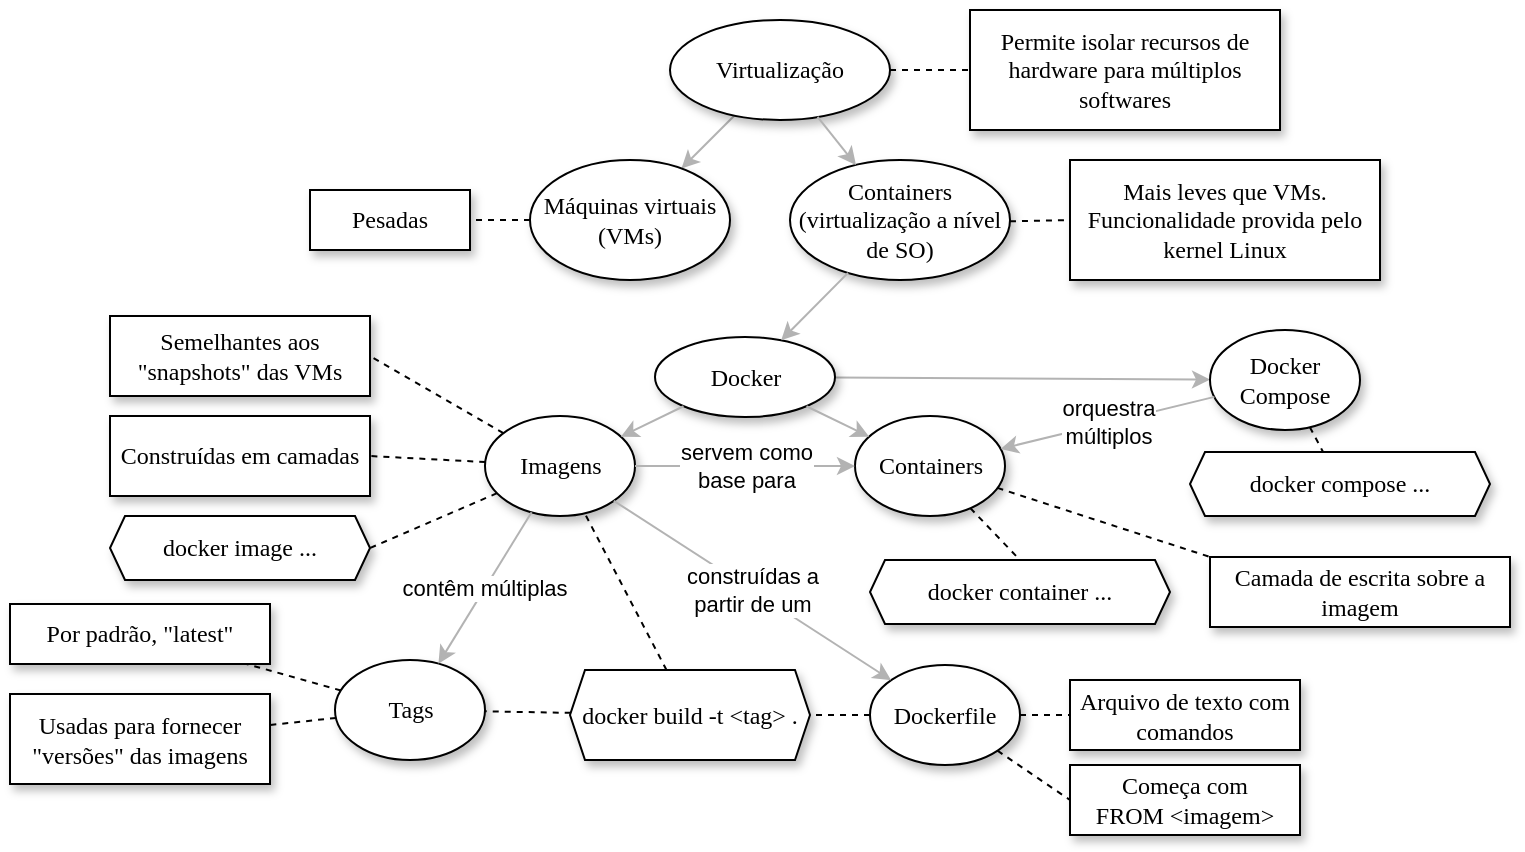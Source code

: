 <mxfile version="20.2.0" type="device"><diagram name="Page-1" id="42789a77-a242-8287-6e28-9cd8cfd52e62"><mxGraphModel dx="981" dy="481" grid="1" gridSize="10" guides="1" tooltips="1" connect="1" arrows="1" fold="1" page="1" pageScale="1" pageWidth="1100" pageHeight="850" background="none" math="0" shadow="0"><root><mxCell id="0"/><mxCell id="1" parent="0"/><mxCell id="dmEvAUTi-S-krvC9JwPo-11" style="edgeStyle=none;rounded=0;orthogonalLoop=1;jettySize=auto;html=1;dashed=1;endArrow=none;endFill=0;strokeColor=#000000;" parent="1" source="1ea317790d2ca983-1" target="dmEvAUTi-S-krvC9JwPo-12" edge="1"><mxGeometry relative="1" as="geometry"><mxPoint x="720" y="180" as="targetPoint"/></mxGeometry></mxCell><mxCell id="1ea317790d2ca983-1" value="Containers (virtualização a nível de SO)" style="ellipse;whiteSpace=wrap;html=1;rounded=0;shadow=1;comic=0;labelBackgroundColor=none;strokeWidth=1;fontFamily=Verdana;fontSize=12;align=center;" parent="1" vertex="1"><mxGeometry x="500" y="140" width="110" height="60" as="geometry"/></mxCell><mxCell id="dmEvAUTi-S-krvC9JwPo-3" value="" style="edgeStyle=orthogonalEdgeStyle;rounded=0;orthogonalLoop=1;jettySize=auto;html=1;dashed=1;endArrow=none;endFill=0;" parent="1" source="dmEvAUTi-S-krvC9JwPo-1" target="dmEvAUTi-S-krvC9JwPo-2" edge="1"><mxGeometry relative="1" as="geometry"/></mxCell><mxCell id="dmEvAUTi-S-krvC9JwPo-5" style="rounded=0;orthogonalLoop=1;jettySize=auto;html=1;strokeColor=#B3B3B3;" parent="1" source="dmEvAUTi-S-krvC9JwPo-1" target="dmEvAUTi-S-krvC9JwPo-4" edge="1"><mxGeometry relative="1" as="geometry"/></mxCell><mxCell id="dmEvAUTi-S-krvC9JwPo-1" value="&lt;span&gt;Virtualização&lt;/span&gt;" style="ellipse;whiteSpace=wrap;html=1;rounded=0;shadow=1;comic=0;labelBackgroundColor=none;strokeWidth=1;fontFamily=Verdana;fontSize=12;align=center;" parent="1" vertex="1"><mxGeometry x="440" y="70" width="110" height="50" as="geometry"/></mxCell><mxCell id="dmEvAUTi-S-krvC9JwPo-2" value="Permite isolar recursos de hardware para múltiplos softwares" style="whiteSpace=wrap;html=1;rounded=0;shadow=1;fontFamily=Verdana;strokeWidth=1;comic=0;" parent="1" vertex="1"><mxGeometry x="590" y="65" width="155" height="60" as="geometry"/></mxCell><mxCell id="dmEvAUTi-S-krvC9JwPo-8" value="" style="edgeStyle=none;rounded=0;orthogonalLoop=1;jettySize=auto;html=1;dashed=1;endArrow=none;endFill=0;" parent="1" source="dmEvAUTi-S-krvC9JwPo-4" target="dmEvAUTi-S-krvC9JwPo-6" edge="1"><mxGeometry relative="1" as="geometry"/></mxCell><mxCell id="dmEvAUTi-S-krvC9JwPo-4" value="Máquinas virtuais (VMs)" style="ellipse;whiteSpace=wrap;html=1;rounded=0;shadow=1;comic=0;labelBackgroundColor=none;strokeWidth=1;fontFamily=Verdana;fontSize=12;align=center;" parent="1" vertex="1"><mxGeometry x="370" y="140" width="100" height="60" as="geometry"/></mxCell><mxCell id="dmEvAUTi-S-krvC9JwPo-6" value="Pesadas" style="whiteSpace=wrap;html=1;rounded=0;shadow=1;fontFamily=Verdana;strokeWidth=1;comic=0;" parent="1" vertex="1"><mxGeometry x="260" y="155" width="80" height="30" as="geometry"/></mxCell><mxCell id="dmEvAUTi-S-krvC9JwPo-10" style="rounded=0;orthogonalLoop=1;jettySize=auto;html=1;strokeColor=#B3B3B3;" parent="1" source="dmEvAUTi-S-krvC9JwPo-1" target="1ea317790d2ca983-1" edge="1"><mxGeometry relative="1" as="geometry"><mxPoint x="555" y="120" as="sourcePoint"/><mxPoint x="372.821" y="174.512" as="targetPoint"/></mxGeometry></mxCell><mxCell id="dmEvAUTi-S-krvC9JwPo-12" value="Mais leves que VMs. Funcionalidade provida pelo kernel Linux" style="whiteSpace=wrap;html=1;rounded=0;shadow=1;fontFamily=Verdana;strokeWidth=1;comic=0;" parent="1" vertex="1"><mxGeometry x="640" y="140" width="155" height="60" as="geometry"/></mxCell><mxCell id="GRaXhZFB2aMZl4DIF23F-2" style="rounded=0;orthogonalLoop=1;jettySize=auto;html=1;strokeColor=#B3B3B3;" edge="1" parent="1" source="dmEvAUTi-S-krvC9JwPo-13" target="GRaXhZFB2aMZl4DIF23F-1"><mxGeometry relative="1" as="geometry"/></mxCell><mxCell id="dmEvAUTi-S-krvC9JwPo-13" value="Docker" style="ellipse;whiteSpace=wrap;html=1;rounded=0;shadow=1;comic=0;labelBackgroundColor=none;strokeWidth=1;fontFamily=Verdana;fontSize=12;align=center;" parent="1" vertex="1"><mxGeometry x="432.5" y="228.5" width="90" height="40" as="geometry"/></mxCell><mxCell id="dmEvAUTi-S-krvC9JwPo-15" style="rounded=0;orthogonalLoop=1;jettySize=auto;html=1;strokeColor=#B3B3B3;" parent="1" source="1ea317790d2ca983-1" target="dmEvAUTi-S-krvC9JwPo-13" edge="1"><mxGeometry relative="1" as="geometry"><mxPoint x="461.856" y="120.505" as="sourcePoint"/><mxPoint x="312.821" y="174.512" as="targetPoint"/></mxGeometry></mxCell><mxCell id="dmEvAUTi-S-krvC9JwPo-26" style="edgeStyle=none;rounded=0;orthogonalLoop=1;jettySize=auto;html=1;dashed=1;endArrow=none;endFill=0;strokeColor=#000000;entryX=1;entryY=0.5;entryDx=0;entryDy=0;" parent="1" source="dmEvAUTi-S-krvC9JwPo-17" target="dmEvAUTi-S-krvC9JwPo-24" edge="1"><mxGeometry relative="1" as="geometry"/></mxCell><mxCell id="dmEvAUTi-S-krvC9JwPo-28" style="edgeStyle=none;rounded=0;orthogonalLoop=1;jettySize=auto;html=1;dashed=1;endArrow=none;endFill=0;strokeColor=#000000;entryX=1;entryY=0.5;entryDx=0;entryDy=0;" parent="1" source="dmEvAUTi-S-krvC9JwPo-17" target="dmEvAUTi-S-krvC9JwPo-27" edge="1"><mxGeometry relative="1" as="geometry"/></mxCell><mxCell id="dmEvAUTi-S-krvC9JwPo-43" style="edgeStyle=none;rounded=0;orthogonalLoop=1;jettySize=auto;html=1;entryX=1;entryY=0.5;entryDx=0;entryDy=0;dashed=1;endArrow=none;endFill=0;strokeColor=#000000;" parent="1" source="dmEvAUTi-S-krvC9JwPo-17" target="dmEvAUTi-S-krvC9JwPo-59" edge="1"><mxGeometry relative="1" as="geometry"><mxPoint x="290" y="333.5" as="targetPoint"/></mxGeometry></mxCell><mxCell id="dmEvAUTi-S-krvC9JwPo-17" value="&lt;span&gt;Imagens&lt;/span&gt;" style="ellipse;whiteSpace=wrap;html=1;rounded=0;shadow=1;comic=0;labelBackgroundColor=none;strokeWidth=1;fontFamily=Verdana;fontSize=12;align=center;" parent="1" vertex="1"><mxGeometry x="347.5" y="268" width="75" height="50" as="geometry"/></mxCell><mxCell id="dmEvAUTi-S-krvC9JwPo-30" style="edgeStyle=none;rounded=0;orthogonalLoop=1;jettySize=auto;html=1;dashed=1;endArrow=none;endFill=0;strokeColor=#000000;" parent="1" source="dmEvAUTi-S-krvC9JwPo-18" target="dmEvAUTi-S-krvC9JwPo-29" edge="1"><mxGeometry relative="1" as="geometry"/></mxCell><mxCell id="dmEvAUTi-S-krvC9JwPo-32" style="edgeStyle=none;rounded=0;orthogonalLoop=1;jettySize=auto;html=1;dashed=1;endArrow=none;endFill=0;strokeColor=#000000;" parent="1" source="dmEvAUTi-S-krvC9JwPo-18" target="dmEvAUTi-S-krvC9JwPo-31" edge="1"><mxGeometry relative="1" as="geometry"/></mxCell><mxCell id="dmEvAUTi-S-krvC9JwPo-18" value="&lt;span&gt;Tags&lt;/span&gt;" style="ellipse;whiteSpace=wrap;html=1;rounded=0;shadow=1;comic=0;labelBackgroundColor=none;strokeWidth=1;fontFamily=Verdana;fontSize=12;align=center;" parent="1" vertex="1"><mxGeometry x="272.5" y="390" width="75" height="50" as="geometry"/></mxCell><mxCell id="dmEvAUTi-S-krvC9JwPo-35" style="edgeStyle=none;rounded=0;orthogonalLoop=1;jettySize=auto;html=1;dashed=1;endArrow=none;endFill=0;strokeColor=#000000;entryX=0;entryY=0;entryDx=0;entryDy=0;" parent="1" source="dmEvAUTi-S-krvC9JwPo-19" target="dmEvAUTi-S-krvC9JwPo-36" edge="1"><mxGeometry relative="1" as="geometry"><mxPoint x="610" y="309.5" as="targetPoint"/></mxGeometry></mxCell><mxCell id="dmEvAUTi-S-krvC9JwPo-41" style="edgeStyle=none;rounded=0;orthogonalLoop=1;jettySize=auto;html=1;dashed=1;endArrow=none;endFill=0;strokeColor=#000000;entryX=0.5;entryY=0;entryDx=0;entryDy=0;" parent="1" source="dmEvAUTi-S-krvC9JwPo-19" target="dmEvAUTi-S-krvC9JwPo-57" edge="1"><mxGeometry relative="1" as="geometry"><mxPoint x="650" y="302.455" as="targetPoint"/></mxGeometry></mxCell><mxCell id="dmEvAUTi-S-krvC9JwPo-19" value="&lt;span&gt;Containers&lt;/span&gt;" style="ellipse;whiteSpace=wrap;html=1;rounded=0;shadow=1;comic=0;labelBackgroundColor=none;strokeWidth=1;fontFamily=Verdana;fontSize=12;align=center;" parent="1" vertex="1"><mxGeometry x="532.5" y="268" width="75" height="50" as="geometry"/></mxCell><mxCell id="dmEvAUTi-S-krvC9JwPo-20" style="rounded=0;orthogonalLoop=1;jettySize=auto;html=1;strokeColor=#B3B3B3;" parent="1" source="dmEvAUTi-S-krvC9JwPo-13" target="dmEvAUTi-S-krvC9JwPo-17" edge="1"><mxGeometry relative="1" as="geometry"><mxPoint x="444.356" y="99.005" as="sourcePoint"/><mxPoint x="295.321" y="153.012" as="targetPoint"/></mxGeometry></mxCell><mxCell id="dmEvAUTi-S-krvC9JwPo-22" value="contêm múltiplas" style="rounded=0;orthogonalLoop=1;jettySize=auto;html=1;strokeColor=#B3B3B3;" parent="1" source="dmEvAUTi-S-krvC9JwPo-17" target="dmEvAUTi-S-krvC9JwPo-18" edge="1"><mxGeometry relative="1" as="geometry"><mxPoint x="481.856" y="110.505" as="sourcePoint"/><mxPoint x="332.821" y="164.512" as="targetPoint"/></mxGeometry></mxCell><mxCell id="dmEvAUTi-S-krvC9JwPo-24" value="Semelhantes aos &quot;snapshots&quot; das VMs" style="whiteSpace=wrap;html=1;rounded=0;shadow=1;fontFamily=Verdana;strokeWidth=1;comic=0;" parent="1" vertex="1"><mxGeometry x="160" y="218" width="130" height="40" as="geometry"/></mxCell><mxCell id="dmEvAUTi-S-krvC9JwPo-27" value="Construídas em camadas" style="whiteSpace=wrap;html=1;rounded=0;shadow=1;fontFamily=Verdana;strokeWidth=1;comic=0;" parent="1" vertex="1"><mxGeometry x="160" y="268" width="130" height="40" as="geometry"/></mxCell><mxCell id="dmEvAUTi-S-krvC9JwPo-29" value="Por padrão, &quot;latest&quot;" style="whiteSpace=wrap;html=1;rounded=0;shadow=1;fontFamily=Verdana;strokeWidth=1;comic=0;" parent="1" vertex="1"><mxGeometry x="110" y="362" width="130" height="30" as="geometry"/></mxCell><mxCell id="dmEvAUTi-S-krvC9JwPo-31" value="Usadas para fornecer &quot;versões&quot; das imagens" style="whiteSpace=wrap;html=1;rounded=0;shadow=1;fontFamily=Verdana;strokeWidth=1;comic=0;" parent="1" vertex="1"><mxGeometry x="110" y="407" width="130" height="45" as="geometry"/></mxCell><mxCell id="dmEvAUTi-S-krvC9JwPo-34" value="servem como&lt;br&gt;base para" style="rounded=0;orthogonalLoop=1;jettySize=auto;html=1;strokeColor=#B3B3B3;" parent="1" source="dmEvAUTi-S-krvC9JwPo-17" target="dmEvAUTi-S-krvC9JwPo-19" edge="1"><mxGeometry relative="1" as="geometry"><mxPoint x="445.913" y="269.961" as="sourcePoint"/><mxPoint x="359.615" y="293.885" as="targetPoint"/></mxGeometry></mxCell><mxCell id="dmEvAUTi-S-krvC9JwPo-36" value="Camada de escrita sobre a imagem" style="whiteSpace=wrap;html=1;rounded=0;shadow=1;fontFamily=Verdana;strokeWidth=1;comic=0;" parent="1" vertex="1"><mxGeometry x="710" y="338.5" width="150" height="35" as="geometry"/></mxCell><mxCell id="dmEvAUTi-S-krvC9JwPo-39" style="rounded=0;orthogonalLoop=1;jettySize=auto;html=1;strokeColor=#B3B3B3;" parent="1" source="dmEvAUTi-S-krvC9JwPo-13" target="dmEvAUTi-S-krvC9JwPo-19" edge="1"><mxGeometry relative="1" as="geometry"><mxPoint x="445.913" y="279.961" as="sourcePoint"/><mxPoint x="359.615" y="303.885" as="targetPoint"/></mxGeometry></mxCell><mxCell id="dmEvAUTi-S-krvC9JwPo-47" style="edgeStyle=none;rounded=0;orthogonalLoop=1;jettySize=auto;html=1;dashed=1;endArrow=none;endFill=0;strokeColor=#000000;entryX=0;entryY=0.5;entryDx=0;entryDy=0;" parent="1" source="dmEvAUTi-S-krvC9JwPo-44" target="dmEvAUTi-S-krvC9JwPo-46" edge="1"><mxGeometry relative="1" as="geometry"/></mxCell><mxCell id="dmEvAUTi-S-krvC9JwPo-51" style="edgeStyle=none;rounded=0;orthogonalLoop=1;jettySize=auto;html=1;entryX=0;entryY=0.5;entryDx=0;entryDy=0;dashed=1;endArrow=none;endFill=0;strokeColor=#000000;" parent="1" source="dmEvAUTi-S-krvC9JwPo-44" target="dmEvAUTi-S-krvC9JwPo-50" edge="1"><mxGeometry relative="1" as="geometry"/></mxCell><mxCell id="dmEvAUTi-S-krvC9JwPo-54" value="" style="edgeStyle=none;rounded=0;orthogonalLoop=1;jettySize=auto;html=1;dashed=1;endArrow=none;endFill=0;strokeColor=#000000;" parent="1" source="dmEvAUTi-S-krvC9JwPo-44" target="dmEvAUTi-S-krvC9JwPo-53" edge="1"><mxGeometry relative="1" as="geometry"/></mxCell><mxCell id="dmEvAUTi-S-krvC9JwPo-44" value="&lt;span&gt;Dockerfile&lt;/span&gt;" style="ellipse;whiteSpace=wrap;html=1;rounded=0;shadow=1;comic=0;labelBackgroundColor=none;strokeWidth=1;fontFamily=Verdana;fontSize=12;align=center;" parent="1" vertex="1"><mxGeometry x="540" y="392.5" width="75" height="50" as="geometry"/></mxCell><mxCell id="dmEvAUTi-S-krvC9JwPo-46" value="Arquivo de texto com comandos" style="whiteSpace=wrap;html=1;rounded=0;shadow=1;fontFamily=Verdana;strokeWidth=1;comic=0;" parent="1" vertex="1"><mxGeometry x="640" y="400" width="115" height="35" as="geometry"/></mxCell><mxCell id="dmEvAUTi-S-krvC9JwPo-48" value="construídas a&lt;br&gt;partir de um" style="rounded=0;orthogonalLoop=1;jettySize=auto;html=1;strokeColor=#B3B3B3;" parent="1" source="dmEvAUTi-S-krvC9JwPo-17" target="dmEvAUTi-S-krvC9JwPo-44" edge="1"><mxGeometry relative="1" as="geometry"><mxPoint x="474.159" y="281.846" as="sourcePoint"/><mxPoint x="432.946" y="311.637" as="targetPoint"/></mxGeometry></mxCell><mxCell id="dmEvAUTi-S-krvC9JwPo-50" value="Começa com&lt;br&gt;&lt;font face=&quot;JetBrains Mono&quot; data-font-src=&quot;https://fonts.googleapis.com/css?family=JetBrains+Mono&quot;&gt;FROM &amp;lt;imagem&amp;gt;&lt;/font&gt;" style="whiteSpace=wrap;html=1;rounded=0;shadow=1;fontFamily=Verdana;strokeWidth=1;comic=0;" parent="1" vertex="1"><mxGeometry x="640" y="442.5" width="115" height="35" as="geometry"/></mxCell><mxCell id="dmEvAUTi-S-krvC9JwPo-55" style="edgeStyle=none;rounded=0;orthogonalLoop=1;jettySize=auto;html=1;dashed=1;endArrow=none;endFill=0;strokeColor=#000000;" parent="1" source="dmEvAUTi-S-krvC9JwPo-53" target="dmEvAUTi-S-krvC9JwPo-17" edge="1"><mxGeometry relative="1" as="geometry"/></mxCell><mxCell id="dmEvAUTi-S-krvC9JwPo-56" style="edgeStyle=none;rounded=0;orthogonalLoop=1;jettySize=auto;html=1;dashed=1;endArrow=none;endFill=0;strokeColor=#000000;" parent="1" source="dmEvAUTi-S-krvC9JwPo-53" target="dmEvAUTi-S-krvC9JwPo-18" edge="1"><mxGeometry relative="1" as="geometry"/></mxCell><mxCell id="dmEvAUTi-S-krvC9JwPo-53" value="&lt;font face=&quot;JetBrains Mono&quot; data-font-src=&quot;https://fonts.googleapis.com/css?family=JetBrains+Mono&quot;&gt;docker build -t &amp;lt;tag&amp;gt; .&lt;/font&gt;" style="shape=hexagon;perimeter=hexagonPerimeter2;whiteSpace=wrap;html=1;fixedSize=1;rounded=0;shadow=1;fontFamily=Verdana;strokeWidth=1;comic=0;size=7.5;" parent="1" vertex="1"><mxGeometry x="390" y="395" width="120" height="45" as="geometry"/></mxCell><mxCell id="dmEvAUTi-S-krvC9JwPo-57" value="&lt;span style=&quot;font-family: &amp;#34;jetbrains mono&amp;#34;&quot;&gt;docker container ...&lt;/span&gt;" style="shape=hexagon;perimeter=hexagonPerimeter2;whiteSpace=wrap;html=1;fixedSize=1;rounded=0;shadow=1;fontFamily=Verdana;strokeWidth=1;comic=0;size=7.5;" parent="1" vertex="1"><mxGeometry x="540" y="340" width="150" height="32" as="geometry"/></mxCell><mxCell id="dmEvAUTi-S-krvC9JwPo-59" value="&lt;span style=&quot;font-family: &amp;#34;jetbrains mono&amp;#34;&quot;&gt;docker image ...&lt;/span&gt;" style="shape=hexagon;perimeter=hexagonPerimeter2;whiteSpace=wrap;html=1;fixedSize=1;rounded=0;shadow=1;fontFamily=Verdana;strokeWidth=1;comic=0;size=7.5;" parent="1" vertex="1"><mxGeometry x="160" y="318" width="130" height="32" as="geometry"/></mxCell><mxCell id="GRaXhZFB2aMZl4DIF23F-1" value="&lt;span&gt;Docker Compose&lt;/span&gt;" style="ellipse;whiteSpace=wrap;html=1;rounded=0;shadow=1;comic=0;labelBackgroundColor=none;strokeWidth=1;fontFamily=Verdana;fontSize=12;align=center;" vertex="1" parent="1"><mxGeometry x="710" y="225" width="75" height="50" as="geometry"/></mxCell><mxCell id="GRaXhZFB2aMZl4DIF23F-4" value="orquestra&lt;br&gt;múltiplos" style="rounded=0;orthogonalLoop=1;jettySize=auto;html=1;strokeColor=#B3B3B3;" edge="1" parent="1" source="GRaXhZFB2aMZl4DIF23F-1" target="dmEvAUTi-S-krvC9JwPo-19"><mxGeometry relative="1" as="geometry"><mxPoint x="450.0" y="304.5" as="sourcePoint"/><mxPoint x="560.0" y="304.5" as="targetPoint"/></mxGeometry></mxCell><mxCell id="GRaXhZFB2aMZl4DIF23F-5" value="&lt;span style=&quot;font-family: &amp;quot;jetbrains mono&amp;quot;&quot;&gt;docker compose ...&lt;/span&gt;" style="shape=hexagon;perimeter=hexagonPerimeter2;whiteSpace=wrap;html=1;fixedSize=1;rounded=0;shadow=1;fontFamily=Verdana;strokeWidth=1;comic=0;size=7.5;" vertex="1" parent="1"><mxGeometry x="700" y="286" width="150" height="32" as="geometry"/></mxCell><mxCell id="GRaXhZFB2aMZl4DIF23F-6" style="edgeStyle=none;rounded=0;orthogonalLoop=1;jettySize=auto;html=1;dashed=1;endArrow=none;endFill=0;strokeColor=#000000;" edge="1" parent="1" source="GRaXhZFB2aMZl4DIF23F-1" target="GRaXhZFB2aMZl4DIF23F-5"><mxGeometry relative="1" as="geometry"><mxPoint x="625" y="350" as="targetPoint"/><mxPoint x="611.427" y="327.712" as="sourcePoint"/></mxGeometry></mxCell></root></mxGraphModel></diagram></mxfile>